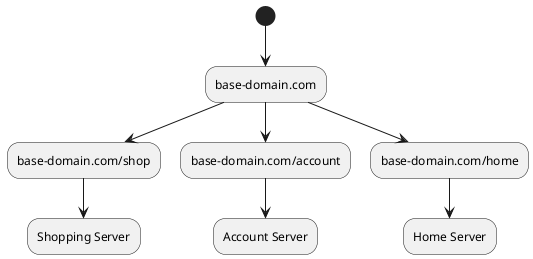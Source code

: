 @startuml
(*) --> "base-domain.com"
"base-domain.com" --> "base-domain.com/shop"
"base-domain.com/shop" --> "Shopping Server"
"base-domain.com" --> "base-domain.com/account"
"base-domain.com/account" --> "Account Server"
"base-domain.com" --> "base-domain.com/home"
"base-domain.com/home" --> "Home Server"
@enduml